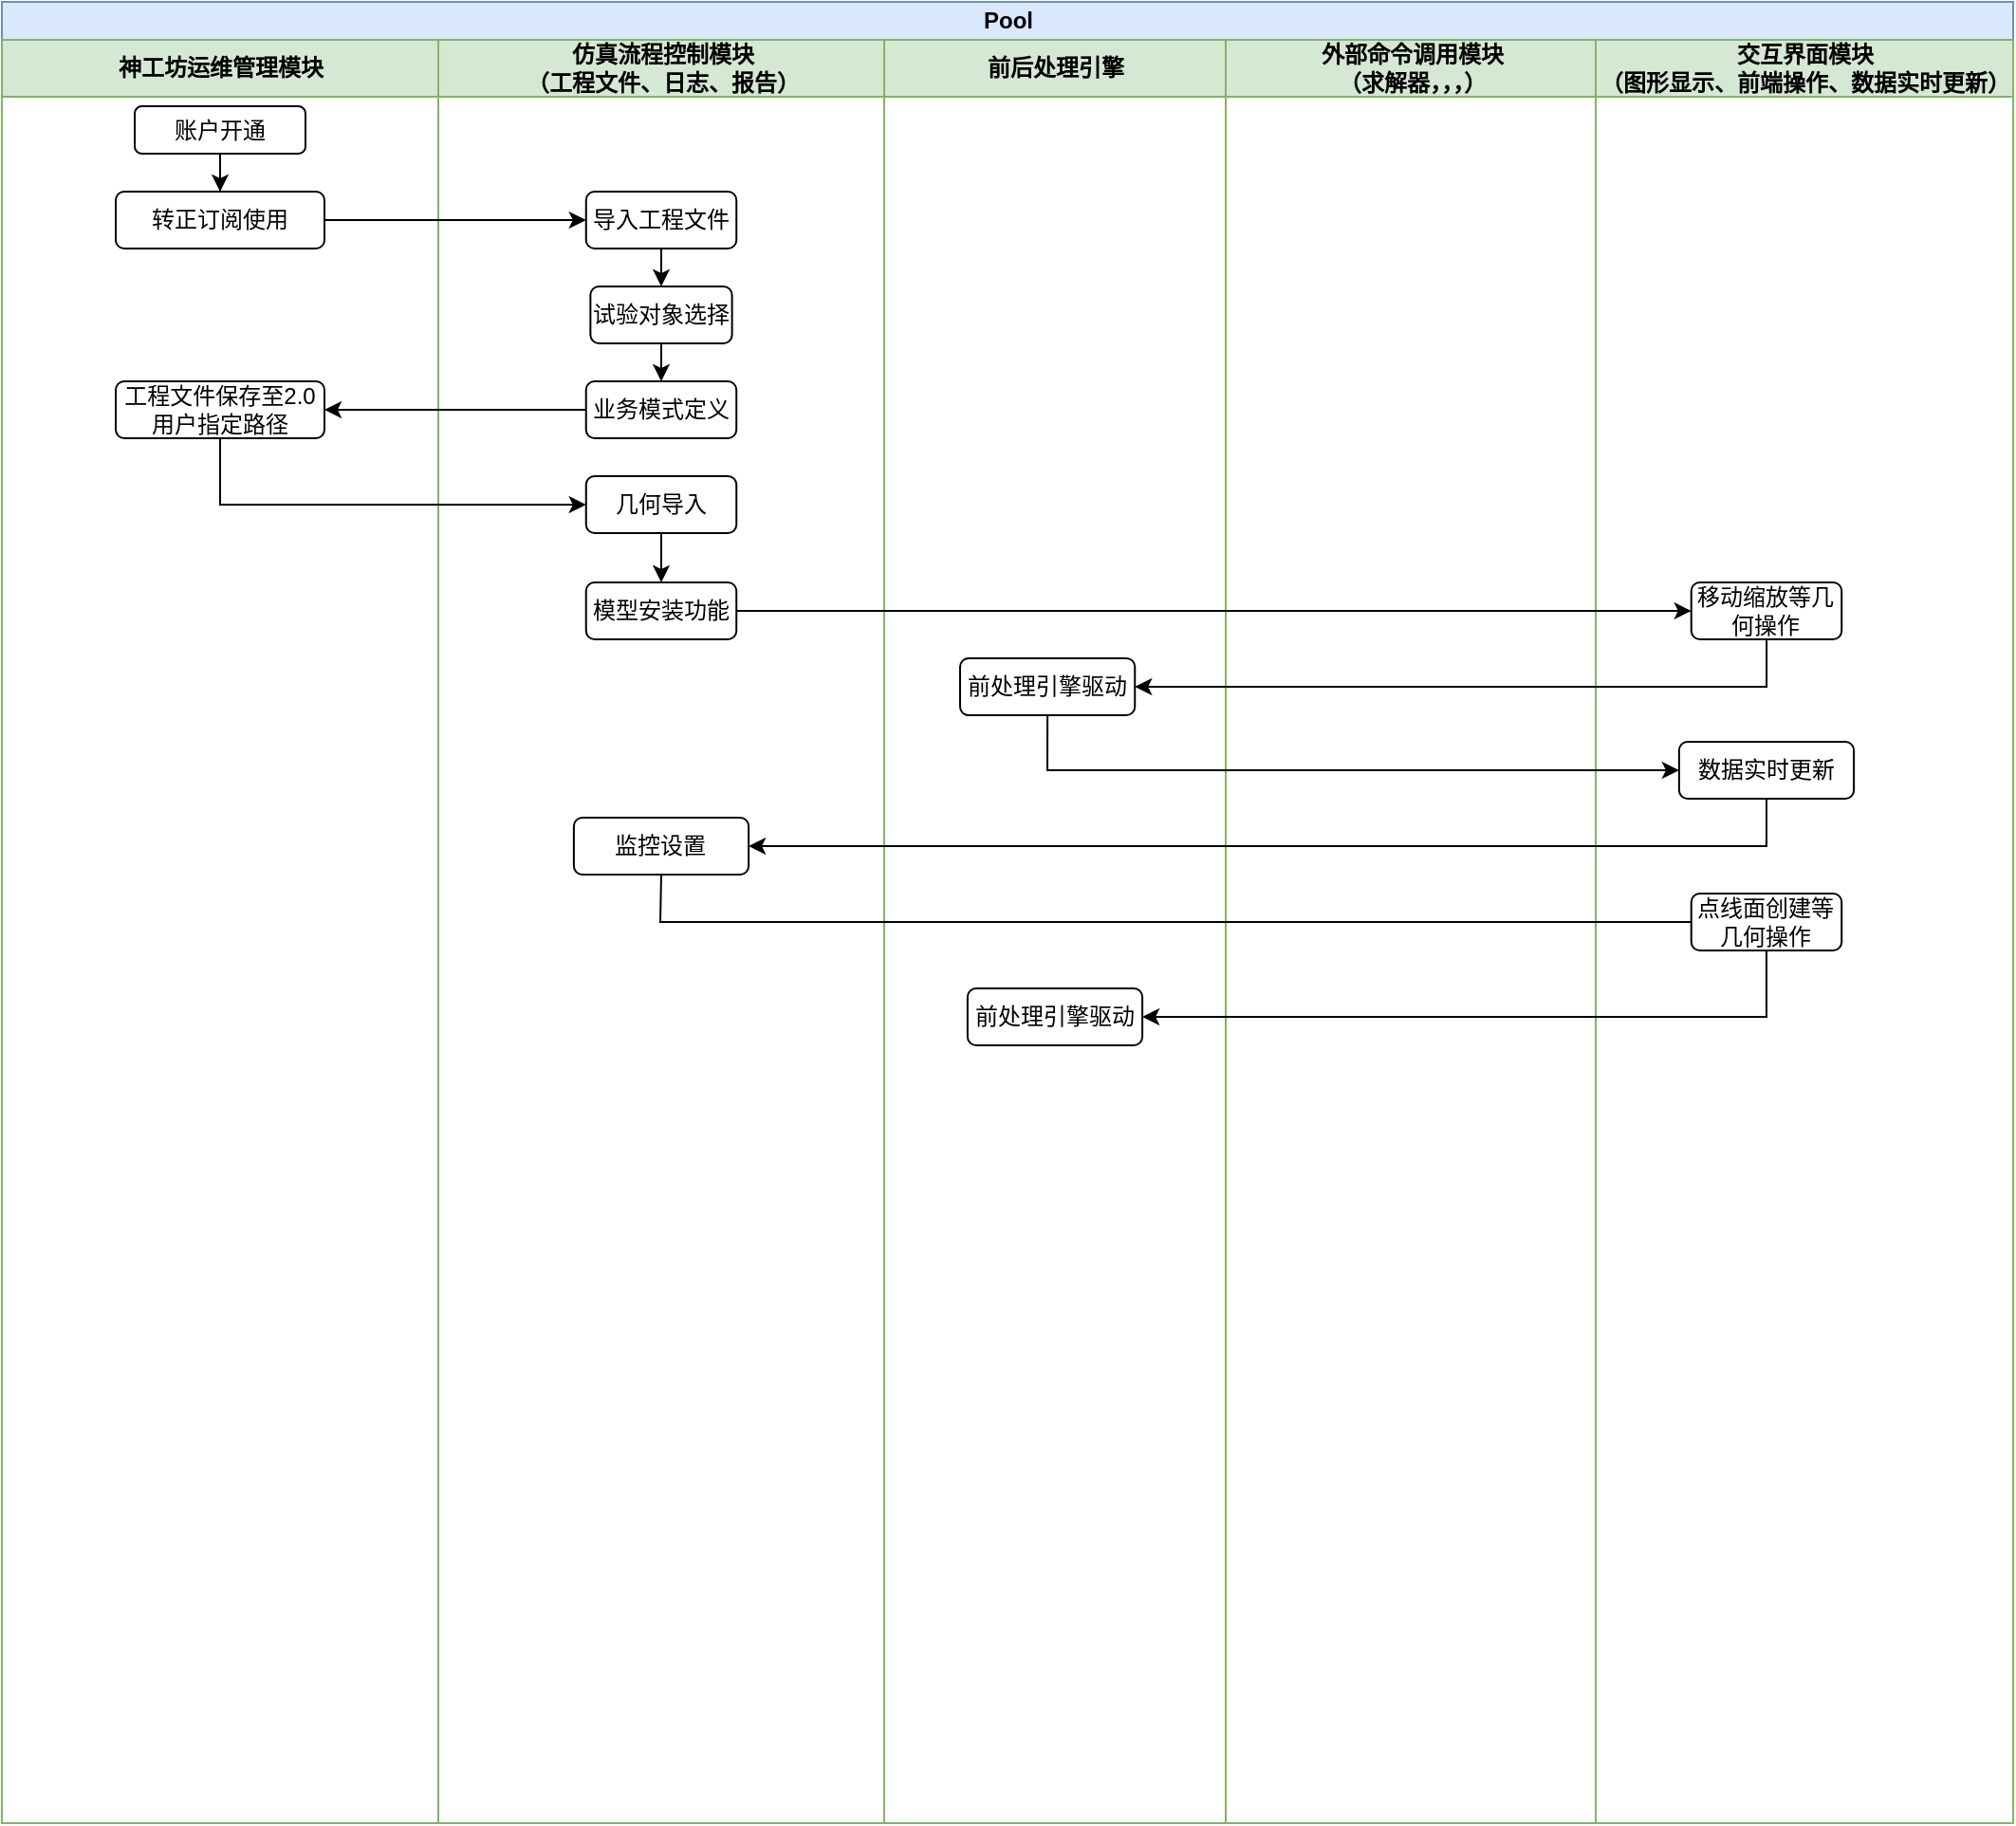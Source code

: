 <mxfile version="24.4.10" type="github">
  <diagram id="prtHgNgQTEPvFCAcTncT" name="Page-1">
    <mxGraphModel dx="1762" dy="973" grid="1" gridSize="10" guides="1" tooltips="1" connect="1" arrows="1" fold="1" page="1" pageScale="1" pageWidth="827" pageHeight="1169" math="0" shadow="0">
      <root>
        <mxCell id="0" />
        <mxCell id="1" parent="0" />
        <mxCell id="KtcSYUMauYDlxE6MzYY9-1" value="Pool" style="swimlane;childLayout=stackLayout;resizeParent=1;resizeParentMax=0;startSize=20;html=1;fillColor=#dae8fc;strokeColor=#6c8ebf;" parent="1" vertex="1">
          <mxGeometry x="230" y="20" width="1060" height="960" as="geometry">
            <mxRectangle x="220.0" y="360" width="60" height="30" as="alternateBounds" />
          </mxGeometry>
        </mxCell>
        <mxCell id="KtcSYUMauYDlxE6MzYY9-12" value="神工坊运维管理模块" style="swimlane;startSize=30;html=1;fillColor=#d5e8d4;strokeColor=#82b366;" parent="KtcSYUMauYDlxE6MzYY9-1" vertex="1">
          <mxGeometry y="20" width="230" height="940" as="geometry">
            <mxRectangle y="20" width="40" height="460" as="alternateBounds" />
          </mxGeometry>
        </mxCell>
        <mxCell id="KtcSYUMauYDlxE6MzYY9-15" value="" style="edgeStyle=orthogonalEdgeStyle;rounded=0;orthogonalLoop=1;jettySize=auto;html=1;" parent="KtcSYUMauYDlxE6MzYY9-12" source="KtcSYUMauYDlxE6MzYY9-8" target="KtcSYUMauYDlxE6MzYY9-14" edge="1">
          <mxGeometry relative="1" as="geometry" />
        </mxCell>
        <mxCell id="KtcSYUMauYDlxE6MzYY9-8" value="账户开通" style="rounded=1;whiteSpace=wrap;html=1;" parent="KtcSYUMauYDlxE6MzYY9-12" vertex="1">
          <mxGeometry x="70" y="35" width="90" height="25" as="geometry" />
        </mxCell>
        <mxCell id="KtcSYUMauYDlxE6MzYY9-14" value="转正订阅使用" style="whiteSpace=wrap;html=1;rounded=1;" parent="KtcSYUMauYDlxE6MzYY9-12" vertex="1">
          <mxGeometry x="60" y="80" width="110" height="30" as="geometry" />
        </mxCell>
        <mxCell id="HQkXqwJiE7lIhquMHrxb-29" value="工程文件保存至2.0用户指定路径" style="whiteSpace=wrap;html=1;rounded=1;" vertex="1" parent="KtcSYUMauYDlxE6MzYY9-12">
          <mxGeometry x="60" y="180" width="110" height="30" as="geometry" />
        </mxCell>
        <mxCell id="KtcSYUMauYDlxE6MzYY9-2" value="仿真流程控制模块&lt;br&gt;（工程文件、日志、报告）" style="swimlane;startSize=30;html=1;fillColor=#d5e8d4;strokeColor=#82b366;" parent="KtcSYUMauYDlxE6MzYY9-1" vertex="1">
          <mxGeometry x="230" y="20" width="235" height="940" as="geometry">
            <mxRectangle x="150" y="20" width="40" height="660" as="alternateBounds" />
          </mxGeometry>
        </mxCell>
        <mxCell id="KtcSYUMauYDlxE6MzYY9-16" value="导入工程文件" style="whiteSpace=wrap;html=1;rounded=1;" parent="KtcSYUMauYDlxE6MzYY9-2" vertex="1">
          <mxGeometry x="77.88" y="80" width="79.25" height="30" as="geometry" />
        </mxCell>
        <mxCell id="KtcSYUMauYDlxE6MzYY9-18" value="试验对象选择" style="whiteSpace=wrap;html=1;rounded=1;" parent="KtcSYUMauYDlxE6MzYY9-2" vertex="1">
          <mxGeometry x="80.18" y="130" width="74.63" height="30" as="geometry" />
        </mxCell>
        <mxCell id="KtcSYUMauYDlxE6MzYY9-20" value="业务模式定义" style="whiteSpace=wrap;html=1;rounded=1;" parent="KtcSYUMauYDlxE6MzYY9-2" vertex="1">
          <mxGeometry x="77.87" y="180" width="79.25" height="30" as="geometry" />
        </mxCell>
        <mxCell id="KtcSYUMauYDlxE6MzYY9-21" value="" style="endArrow=classic;html=1;rounded=0;exitX=0.5;exitY=1;exitDx=0;exitDy=0;entryX=0.5;entryY=0;entryDx=0;entryDy=0;" parent="KtcSYUMauYDlxE6MzYY9-2" source="KtcSYUMauYDlxE6MzYY9-18" target="KtcSYUMauYDlxE6MzYY9-20" edge="1">
          <mxGeometry width="50" height="50" relative="1" as="geometry">
            <mxPoint x="137.0" y="105" as="sourcePoint" />
            <mxPoint x="210.0" y="105" as="targetPoint" />
          </mxGeometry>
        </mxCell>
        <mxCell id="KtcSYUMauYDlxE6MzYY9-22" value="模型安装功能" style="whiteSpace=wrap;html=1;rounded=1;" parent="KtcSYUMauYDlxE6MzYY9-2" vertex="1">
          <mxGeometry x="77.87" y="286" width="79.25" height="30" as="geometry" />
        </mxCell>
        <mxCell id="KtcSYUMauYDlxE6MzYY9-29" value="" style="endArrow=classic;html=1;rounded=0;exitX=0.5;exitY=1;exitDx=0;exitDy=0;entryX=0.5;entryY=0;entryDx=0;entryDy=0;" parent="KtcSYUMauYDlxE6MzYY9-2" source="KtcSYUMauYDlxE6MzYY9-16" target="KtcSYUMauYDlxE6MzYY9-18" edge="1">
          <mxGeometry width="50" height="50" relative="1" as="geometry">
            <mxPoint x="140.0" y="150" as="sourcePoint" />
            <mxPoint x="190.0" y="100" as="targetPoint" />
          </mxGeometry>
        </mxCell>
        <mxCell id="HQkXqwJiE7lIhquMHrxb-31" value="几何导入" style="whiteSpace=wrap;html=1;rounded=1;" vertex="1" parent="KtcSYUMauYDlxE6MzYY9-2">
          <mxGeometry x="77.88" y="230" width="79.25" height="30" as="geometry" />
        </mxCell>
        <mxCell id="HQkXqwJiE7lIhquMHrxb-34" value="" style="endArrow=classic;html=1;rounded=0;exitX=0.5;exitY=1;exitDx=0;exitDy=0;entryX=0.5;entryY=0;entryDx=0;entryDy=0;" edge="1" parent="KtcSYUMauYDlxE6MzYY9-2" source="HQkXqwJiE7lIhquMHrxb-31" target="KtcSYUMauYDlxE6MzYY9-22">
          <mxGeometry width="50" height="50" relative="1" as="geometry">
            <mxPoint x="270" y="320" as="sourcePoint" />
            <mxPoint x="320" y="270" as="targetPoint" />
          </mxGeometry>
        </mxCell>
        <mxCell id="HQkXqwJiE7lIhquMHrxb-89" value="监控设置" style="whiteSpace=wrap;html=1;rounded=1;" vertex="1" parent="KtcSYUMauYDlxE6MzYY9-2">
          <mxGeometry x="71.44" y="410" width="92.12" height="30" as="geometry" />
        </mxCell>
        <mxCell id="KtcSYUMauYDlxE6MzYY9-4" value="前后处理引擎" style="swimlane;startSize=30;html=1;fillColor=#d5e8d4;strokeColor=#82b366;" parent="KtcSYUMauYDlxE6MzYY9-1" vertex="1">
          <mxGeometry x="465" y="20" width="180" height="940" as="geometry" />
        </mxCell>
        <mxCell id="HQkXqwJiE7lIhquMHrxb-4" value="前处理引擎驱动" style="whiteSpace=wrap;html=1;rounded=1;" vertex="1" parent="KtcSYUMauYDlxE6MzYY9-4">
          <mxGeometry x="40" y="326" width="92.12" height="30" as="geometry" />
        </mxCell>
        <mxCell id="HQkXqwJiE7lIhquMHrxb-93" value="前处理引擎驱动" style="whiteSpace=wrap;html=1;rounded=1;" vertex="1" parent="KtcSYUMauYDlxE6MzYY9-4">
          <mxGeometry x="43.94" y="500" width="92.12" height="30" as="geometry" />
        </mxCell>
        <mxCell id="KtcSYUMauYDlxE6MzYY9-48" value="外部命令调用模块&lt;br&gt;（求解器，，，）" style="swimlane;startSize=30;html=1;fillColor=#d5e8d4;strokeColor=#82b366;" parent="KtcSYUMauYDlxE6MzYY9-1" vertex="1">
          <mxGeometry x="645" y="20" width="195" height="940" as="geometry" />
        </mxCell>
        <mxCell id="KtcSYUMauYDlxE6MzYY9-49" value="交互界面模块&lt;br&gt;（图形显示、前端操作、数据实时更新）" style="swimlane;startSize=30;html=1;fillColor=#d5e8d4;strokeColor=#82b366;" parent="KtcSYUMauYDlxE6MzYY9-1" vertex="1">
          <mxGeometry x="840" y="20" width="220" height="940" as="geometry" />
        </mxCell>
        <mxCell id="HQkXqwJiE7lIhquMHrxb-2" value="移动缩放等几何操作" style="whiteSpace=wrap;html=1;rounded=1;" vertex="1" parent="KtcSYUMauYDlxE6MzYY9-49">
          <mxGeometry x="50.37" y="286" width="79.25" height="30" as="geometry" />
        </mxCell>
        <mxCell id="HQkXqwJiE7lIhquMHrxb-60" value="数据实时更新" style="whiteSpace=wrap;html=1;rounded=1;" vertex="1" parent="KtcSYUMauYDlxE6MzYY9-49">
          <mxGeometry x="43.94" y="370" width="92.12" height="30" as="geometry" />
        </mxCell>
        <mxCell id="HQkXqwJiE7lIhquMHrxb-91" value="点线面创建等几何操作" style="whiteSpace=wrap;html=1;rounded=1;" vertex="1" parent="KtcSYUMauYDlxE6MzYY9-49">
          <mxGeometry x="50.37" y="450" width="79.25" height="30" as="geometry" />
        </mxCell>
        <mxCell id="KtcSYUMauYDlxE6MzYY9-17" value="" style="edgeStyle=orthogonalEdgeStyle;rounded=0;orthogonalLoop=1;jettySize=auto;html=1;" parent="KtcSYUMauYDlxE6MzYY9-1" source="KtcSYUMauYDlxE6MzYY9-14" target="KtcSYUMauYDlxE6MzYY9-16" edge="1">
          <mxGeometry relative="1" as="geometry" />
        </mxCell>
        <mxCell id="HQkXqwJiE7lIhquMHrxb-3" value="" style="endArrow=classic;html=1;rounded=0;exitX=1;exitY=0.5;exitDx=0;exitDy=0;entryX=0;entryY=0.5;entryDx=0;entryDy=0;" edge="1" parent="KtcSYUMauYDlxE6MzYY9-1" source="KtcSYUMauYDlxE6MzYY9-22" target="HQkXqwJiE7lIhquMHrxb-2">
          <mxGeometry width="50" height="50" relative="1" as="geometry">
            <mxPoint x="384" y="426" as="sourcePoint" />
            <mxPoint x="434" y="376" as="targetPoint" />
          </mxGeometry>
        </mxCell>
        <mxCell id="HQkXqwJiE7lIhquMHrxb-7" value="" style="edgeStyle=orthogonalEdgeStyle;rounded=0;orthogonalLoop=1;jettySize=auto;html=1;entryX=1;entryY=0.5;entryDx=0;entryDy=0;" edge="1" parent="KtcSYUMauYDlxE6MzYY9-1" source="HQkXqwJiE7lIhquMHrxb-2" target="HQkXqwJiE7lIhquMHrxb-4">
          <mxGeometry relative="1" as="geometry">
            <mxPoint x="770" y="426" as="targetPoint" />
            <Array as="points">
              <mxPoint x="930" y="361" />
            </Array>
          </mxGeometry>
        </mxCell>
        <mxCell id="HQkXqwJiE7lIhquMHrxb-30" value="" style="endArrow=classic;html=1;rounded=0;exitX=0;exitY=0.5;exitDx=0;exitDy=0;entryX=1;entryY=0.5;entryDx=0;entryDy=0;" edge="1" parent="KtcSYUMauYDlxE6MzYY9-1" source="KtcSYUMauYDlxE6MzYY9-20" target="HQkXqwJiE7lIhquMHrxb-29">
          <mxGeometry width="50" height="50" relative="1" as="geometry">
            <mxPoint x="500" y="340" as="sourcePoint" />
            <mxPoint x="550" y="290" as="targetPoint" />
          </mxGeometry>
        </mxCell>
        <mxCell id="HQkXqwJiE7lIhquMHrxb-32" value="" style="endArrow=classic;html=1;rounded=0;exitX=0.5;exitY=1;exitDx=0;exitDy=0;entryX=0;entryY=0.5;entryDx=0;entryDy=0;" edge="1" parent="KtcSYUMauYDlxE6MzYY9-1" source="HQkXqwJiE7lIhquMHrxb-29" target="HQkXqwJiE7lIhquMHrxb-31">
          <mxGeometry width="50" height="50" relative="1" as="geometry">
            <mxPoint x="500" y="340" as="sourcePoint" />
            <mxPoint x="550" y="290" as="targetPoint" />
            <Array as="points">
              <mxPoint x="115" y="265" />
            </Array>
          </mxGeometry>
        </mxCell>
        <mxCell id="HQkXqwJiE7lIhquMHrxb-61" value="" style="endArrow=classic;html=1;rounded=0;exitX=0.5;exitY=1;exitDx=0;exitDy=0;entryX=0;entryY=0.5;entryDx=0;entryDy=0;" edge="1" parent="KtcSYUMauYDlxE6MzYY9-1" source="HQkXqwJiE7lIhquMHrxb-4" target="HQkXqwJiE7lIhquMHrxb-60">
          <mxGeometry width="50" height="50" relative="1" as="geometry">
            <mxPoint x="500" y="340" as="sourcePoint" />
            <mxPoint x="880" y="410" as="targetPoint" />
            <Array as="points">
              <mxPoint x="551" y="405" />
            </Array>
          </mxGeometry>
        </mxCell>
        <mxCell id="HQkXqwJiE7lIhquMHrxb-90" value="" style="endArrow=classic;html=1;rounded=0;exitX=0.5;exitY=1;exitDx=0;exitDy=0;entryX=1;entryY=0.5;entryDx=0;entryDy=0;" edge="1" parent="KtcSYUMauYDlxE6MzYY9-1" source="HQkXqwJiE7lIhquMHrxb-60" target="HQkXqwJiE7lIhquMHrxb-89">
          <mxGeometry width="50" height="50" relative="1" as="geometry">
            <mxPoint x="500" y="340" as="sourcePoint" />
            <mxPoint x="550" y="290" as="targetPoint" />
            <Array as="points">
              <mxPoint x="930" y="445" />
            </Array>
          </mxGeometry>
        </mxCell>
        <mxCell id="HQkXqwJiE7lIhquMHrxb-92" value="" style="endArrow=none;html=1;rounded=0;exitX=0.5;exitY=1;exitDx=0;exitDy=0;entryX=0;entryY=0.5;entryDx=0;entryDy=0;" edge="1" parent="KtcSYUMauYDlxE6MzYY9-1" source="HQkXqwJiE7lIhquMHrxb-89" target="HQkXqwJiE7lIhquMHrxb-91">
          <mxGeometry width="50" height="50" relative="1" as="geometry">
            <mxPoint x="360" y="520" as="sourcePoint" />
            <mxPoint x="410" y="470" as="targetPoint" />
            <Array as="points">
              <mxPoint x="347" y="485" />
            </Array>
          </mxGeometry>
        </mxCell>
        <mxCell id="HQkXqwJiE7lIhquMHrxb-94" value="" style="endArrow=classic;html=1;rounded=0;exitX=0.5;exitY=1;exitDx=0;exitDy=0;entryX=1;entryY=0.5;entryDx=0;entryDy=0;" edge="1" parent="KtcSYUMauYDlxE6MzYY9-1" source="HQkXqwJiE7lIhquMHrxb-91" target="HQkXqwJiE7lIhquMHrxb-93">
          <mxGeometry width="50" height="50" relative="1" as="geometry">
            <mxPoint x="510" y="410" as="sourcePoint" />
            <mxPoint x="560" y="360" as="targetPoint" />
            <Array as="points">
              <mxPoint x="930" y="535" />
            </Array>
          </mxGeometry>
        </mxCell>
      </root>
    </mxGraphModel>
  </diagram>
</mxfile>
